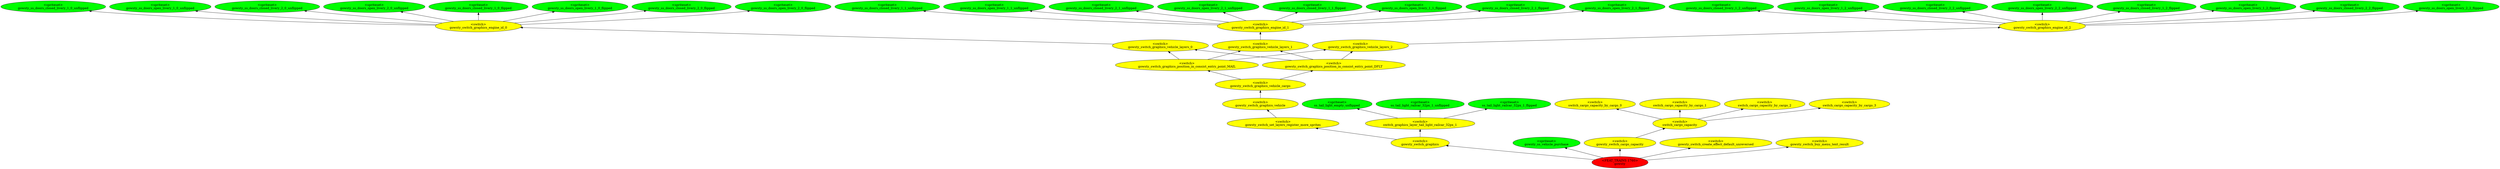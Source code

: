 digraph {
rankdir="BT"
ss_tail_light_railcar_32px_1_unflipped [fillcolor=green style="filled" label="<spriteset>\nss_tail_light_railcar_32px_1_unflipped"]
ss_tail_light_railcar_32px_1_flipped [fillcolor=green style="filled" label="<spriteset>\nss_tail_light_railcar_32px_1_flipped"]
ss_tail_light_empty_unflipped [fillcolor=green style="filled" label="<spriteset>\nss_tail_light_empty_unflipped"]
switch_graphics_layer_tail_light_railcar_32px_1 [fillcolor=yellow style="filled" label="<switch>\nswitch_graphics_layer_tail_light_railcar_32px_1"]
switch_cargo_capacity_by_cargo_0 [fillcolor=yellow style="filled" label="<switch>\nswitch_cargo_capacity_by_cargo_0"]
switch_cargo_capacity_by_cargo_1 [fillcolor=yellow style="filled" label="<switch>\nswitch_cargo_capacity_by_cargo_1"]
switch_cargo_capacity_by_cargo_2 [fillcolor=yellow style="filled" label="<switch>\nswitch_cargo_capacity_by_cargo_2"]
switch_cargo_capacity_by_cargo_3 [fillcolor=yellow style="filled" label="<switch>\nswitch_cargo_capacity_by_cargo_3"]
switch_cargo_capacity [fillcolor=yellow style="filled" label="<switch>\nswitch_cargo_capacity"]
gowsty_ss_doors_closed_livery_1_0_unflipped [fillcolor=green style="filled" label="<spriteset>\ngowsty_ss_doors_closed_livery_1_0_unflipped"]
gowsty_ss_doors_open_livery_1_0_unflipped [fillcolor=green style="filled" label="<spriteset>\ngowsty_ss_doors_open_livery_1_0_unflipped"]
gowsty_ss_doors_closed_livery_2_0_unflipped [fillcolor=green style="filled" label="<spriteset>\ngowsty_ss_doors_closed_livery_2_0_unflipped"]
gowsty_ss_doors_open_livery_2_0_unflipped [fillcolor=green style="filled" label="<spriteset>\ngowsty_ss_doors_open_livery_2_0_unflipped"]
gowsty_ss_doors_closed_livery_1_0_flipped [fillcolor=green style="filled" label="<spriteset>\ngowsty_ss_doors_closed_livery_1_0_flipped"]
gowsty_ss_doors_open_livery_1_0_flipped [fillcolor=green style="filled" label="<spriteset>\ngowsty_ss_doors_open_livery_1_0_flipped"]
gowsty_ss_doors_closed_livery_2_0_flipped [fillcolor=green style="filled" label="<spriteset>\ngowsty_ss_doors_closed_livery_2_0_flipped"]
gowsty_ss_doors_open_livery_2_0_flipped [fillcolor=green style="filled" label="<spriteset>\ngowsty_ss_doors_open_livery_2_0_flipped"]
gowsty_switch_graphics_engine_id_0 [fillcolor=yellow style="filled" label="<switch>\ngowsty_switch_graphics_engine_id_0"]
gowsty_switch_graphics_vehicle_layers_0 [fillcolor=yellow style="filled" label="<switch>\ngowsty_switch_graphics_vehicle_layers_0"]
gowsty_ss_doors_closed_livery_1_1_unflipped [fillcolor=green style="filled" label="<spriteset>\ngowsty_ss_doors_closed_livery_1_1_unflipped"]
gowsty_ss_doors_open_livery_1_1_unflipped [fillcolor=green style="filled" label="<spriteset>\ngowsty_ss_doors_open_livery_1_1_unflipped"]
gowsty_ss_doors_closed_livery_2_1_unflipped [fillcolor=green style="filled" label="<spriteset>\ngowsty_ss_doors_closed_livery_2_1_unflipped"]
gowsty_ss_doors_open_livery_2_1_unflipped [fillcolor=green style="filled" label="<spriteset>\ngowsty_ss_doors_open_livery_2_1_unflipped"]
gowsty_ss_doors_closed_livery_1_1_flipped [fillcolor=green style="filled" label="<spriteset>\ngowsty_ss_doors_closed_livery_1_1_flipped"]
gowsty_ss_doors_open_livery_1_1_flipped [fillcolor=green style="filled" label="<spriteset>\ngowsty_ss_doors_open_livery_1_1_flipped"]
gowsty_ss_doors_closed_livery_2_1_flipped [fillcolor=green style="filled" label="<spriteset>\ngowsty_ss_doors_closed_livery_2_1_flipped"]
gowsty_ss_doors_open_livery_2_1_flipped [fillcolor=green style="filled" label="<spriteset>\ngowsty_ss_doors_open_livery_2_1_flipped"]
gowsty_switch_graphics_engine_id_1 [fillcolor=yellow style="filled" label="<switch>\ngowsty_switch_graphics_engine_id_1"]
gowsty_switch_graphics_vehicle_layers_1 [fillcolor=yellow style="filled" label="<switch>\ngowsty_switch_graphics_vehicle_layers_1"]
gowsty_ss_doors_closed_livery_1_2_unflipped [fillcolor=green style="filled" label="<spriteset>\ngowsty_ss_doors_closed_livery_1_2_unflipped"]
gowsty_ss_doors_open_livery_1_2_unflipped [fillcolor=green style="filled" label="<spriteset>\ngowsty_ss_doors_open_livery_1_2_unflipped"]
gowsty_ss_doors_closed_livery_2_2_unflipped [fillcolor=green style="filled" label="<spriteset>\ngowsty_ss_doors_closed_livery_2_2_unflipped"]
gowsty_ss_doors_open_livery_2_2_unflipped [fillcolor=green style="filled" label="<spriteset>\ngowsty_ss_doors_open_livery_2_2_unflipped"]
gowsty_ss_doors_closed_livery_1_2_flipped [fillcolor=green style="filled" label="<spriteset>\ngowsty_ss_doors_closed_livery_1_2_flipped"]
gowsty_ss_doors_open_livery_1_2_flipped [fillcolor=green style="filled" label="<spriteset>\ngowsty_ss_doors_open_livery_1_2_flipped"]
gowsty_ss_doors_closed_livery_2_2_flipped [fillcolor=green style="filled" label="<spriteset>\ngowsty_ss_doors_closed_livery_2_2_flipped"]
gowsty_ss_doors_open_livery_2_2_flipped [fillcolor=green style="filled" label="<spriteset>\ngowsty_ss_doors_open_livery_2_2_flipped"]
gowsty_switch_graphics_engine_id_2 [fillcolor=yellow style="filled" label="<switch>\ngowsty_switch_graphics_engine_id_2"]
gowsty_switch_graphics_vehicle_layers_2 [fillcolor=yellow style="filled" label="<switch>\ngowsty_switch_graphics_vehicle_layers_2"]
gowsty_switch_graphics_position_in_consist_entry_point_MAIL [fillcolor=yellow style="filled" label="<switch>\ngowsty_switch_graphics_position_in_consist_entry_point_MAIL"]
gowsty_switch_graphics_position_in_consist_entry_point_DFLT [fillcolor=yellow style="filled" label="<switch>\ngowsty_switch_graphics_position_in_consist_entry_point_DFLT"]
gowsty_switch_graphics_vehicle_cargo [fillcolor=yellow style="filled" label="<switch>\ngowsty_switch_graphics_vehicle_cargo"]
gowsty_switch_graphics_vehicle [fillcolor=yellow style="filled" label="<switch>\ngowsty_switch_graphics_vehicle"]
gowsty_ss_vehicle_purchase [fillcolor=green style="filled" label="<spriteset>\ngowsty_ss_vehicle_purchase"]
gowsty_switch_set_layers_register_more_sprites [fillcolor=yellow style="filled" label="<switch>\ngowsty_switch_set_layers_register_more_sprites"]
gowsty_switch_graphics [fillcolor=yellow style="filled" label="<switch>\ngowsty_switch_graphics"]
gowsty_switch_cargo_capacity [fillcolor=yellow style="filled" label="<switch>\ngowsty_switch_cargo_capacity"]
gowsty_switch_create_effect_default_unreversed [fillcolor=yellow style="filled" label="<switch>\ngowsty_switch_create_effect_default_unreversed"]
gowsty_switch_buy_menu_text_result [fillcolor=yellow style="filled" label="<switch>\ngowsty_switch_buy_menu_text_result"]
gowsty [fillcolor=red style="filled" label="<FEAT_TRAINS 1760>\ngowsty"]
gowsty_switch_graphics_engine_id_1->gowsty_ss_doors_open_livery_2_1_unflipped
gowsty_switch_graphics_engine_id_2->gowsty_ss_doors_open_livery_1_2_flipped
gowsty_switch_graphics_engine_id_1->gowsty_ss_doors_closed_livery_2_1_flipped
gowsty_switch_graphics_engine_id_2->gowsty_ss_doors_open_livery_1_2_unflipped
gowsty_switch_graphics_engine_id_0->gowsty_ss_doors_closed_livery_2_0_unflipped
gowsty_switch_cargo_capacity->switch_cargo_capacity
gowsty_switch_graphics_engine_id_0->gowsty_ss_doors_open_livery_2_0_unflipped
gowsty_switch_graphics_position_in_consist_entry_point_DFLT->gowsty_switch_graphics_vehicle_layers_0
gowsty_switch_graphics_engine_id_2->gowsty_ss_doors_closed_livery_2_2_unflipped
gowsty_switch_graphics_engine_id_2->gowsty_ss_doors_open_livery_2_2_unflipped
gowsty->gowsty_switch_graphics
switch_graphics_layer_tail_light_railcar_32px_1->ss_tail_light_railcar_32px_1_flipped
gowsty_switch_graphics_engine_id_1->gowsty_ss_doors_closed_livery_1_1_flipped
gowsty_switch_graphics_engine_id_1->gowsty_ss_doors_open_livery_1_1_unflipped
gowsty->gowsty_switch_create_effect_default_unreversed
gowsty_switch_graphics_vehicle_cargo->gowsty_switch_graphics_position_in_consist_entry_point_DFLT
gowsty_switch_graphics_engine_id_0->gowsty_ss_doors_open_livery_2_0_flipped
gowsty_switch_graphics_engine_id_1->gowsty_ss_doors_closed_livery_1_1_unflipped
gowsty_switch_graphics_vehicle_cargo->gowsty_switch_graphics_position_in_consist_entry_point_MAIL
gowsty_switch_graphics_position_in_consist_entry_point_MAIL->gowsty_switch_graphics_vehicle_layers_0
gowsty_switch_graphics_engine_id_2->gowsty_ss_doors_closed_livery_1_2_unflipped
switch_cargo_capacity->switch_cargo_capacity_by_cargo_1
gowsty_switch_graphics_engine_id_2->gowsty_ss_doors_open_livery_2_2_flipped
gowsty_switch_graphics_engine_id_0->gowsty_ss_doors_closed_livery_2_0_flipped
switch_graphics_layer_tail_light_railcar_32px_1->ss_tail_light_railcar_32px_1_unflipped
gowsty_switch_graphics->switch_graphics_layer_tail_light_railcar_32px_1
gowsty->gowsty_ss_vehicle_purchase
gowsty_switch_graphics_engine_id_0->gowsty_ss_doors_open_livery_1_0_flipped
gowsty_switch_graphics_engine_id_1->gowsty_ss_doors_closed_livery_2_1_unflipped
gowsty_switch_graphics_engine_id_1->gowsty_ss_doors_open_livery_1_1_flipped
gowsty_switch_graphics_position_in_consist_entry_point_MAIL->gowsty_switch_graphics_vehicle_layers_2
switch_cargo_capacity->switch_cargo_capacity_by_cargo_3
switch_cargo_capacity->switch_cargo_capacity_by_cargo_0
gowsty_switch_graphics->gowsty_switch_set_layers_register_more_sprites
gowsty_switch_graphics_engine_id_0->gowsty_ss_doors_open_livery_1_0_unflipped
gowsty_switch_set_layers_register_more_sprites->gowsty_switch_graphics_vehicle
gowsty_switch_graphics_vehicle->gowsty_switch_graphics_vehicle_cargo
gowsty->gowsty_switch_cargo_capacity
gowsty_switch_graphics_engine_id_0->gowsty_ss_doors_closed_livery_1_0_flipped
gowsty_switch_graphics_position_in_consist_entry_point_DFLT->gowsty_switch_graphics_vehicle_layers_1
gowsty_switch_graphics_vehicle_layers_1->gowsty_switch_graphics_engine_id_1
gowsty_switch_graphics_position_in_consist_entry_point_MAIL->gowsty_switch_graphics_vehicle_layers_1
gowsty->gowsty_switch_buy_menu_text_result
gowsty_switch_graphics_engine_id_1->gowsty_ss_doors_open_livery_2_1_flipped
gowsty_switch_graphics_vehicle_layers_0->gowsty_switch_graphics_engine_id_0
gowsty_switch_graphics_position_in_consist_entry_point_DFLT->gowsty_switch_graphics_vehicle_layers_2
switch_graphics_layer_tail_light_railcar_32px_1->ss_tail_light_empty_unflipped
gowsty_switch_graphics_vehicle_layers_2->gowsty_switch_graphics_engine_id_2
gowsty_switch_graphics_engine_id_2->gowsty_ss_doors_closed_livery_2_2_flipped
switch_cargo_capacity->switch_cargo_capacity_by_cargo_2
gowsty_switch_graphics_engine_id_0->gowsty_ss_doors_closed_livery_1_0_unflipped
gowsty_switch_graphics_engine_id_2->gowsty_ss_doors_closed_livery_1_2_flipped
}
